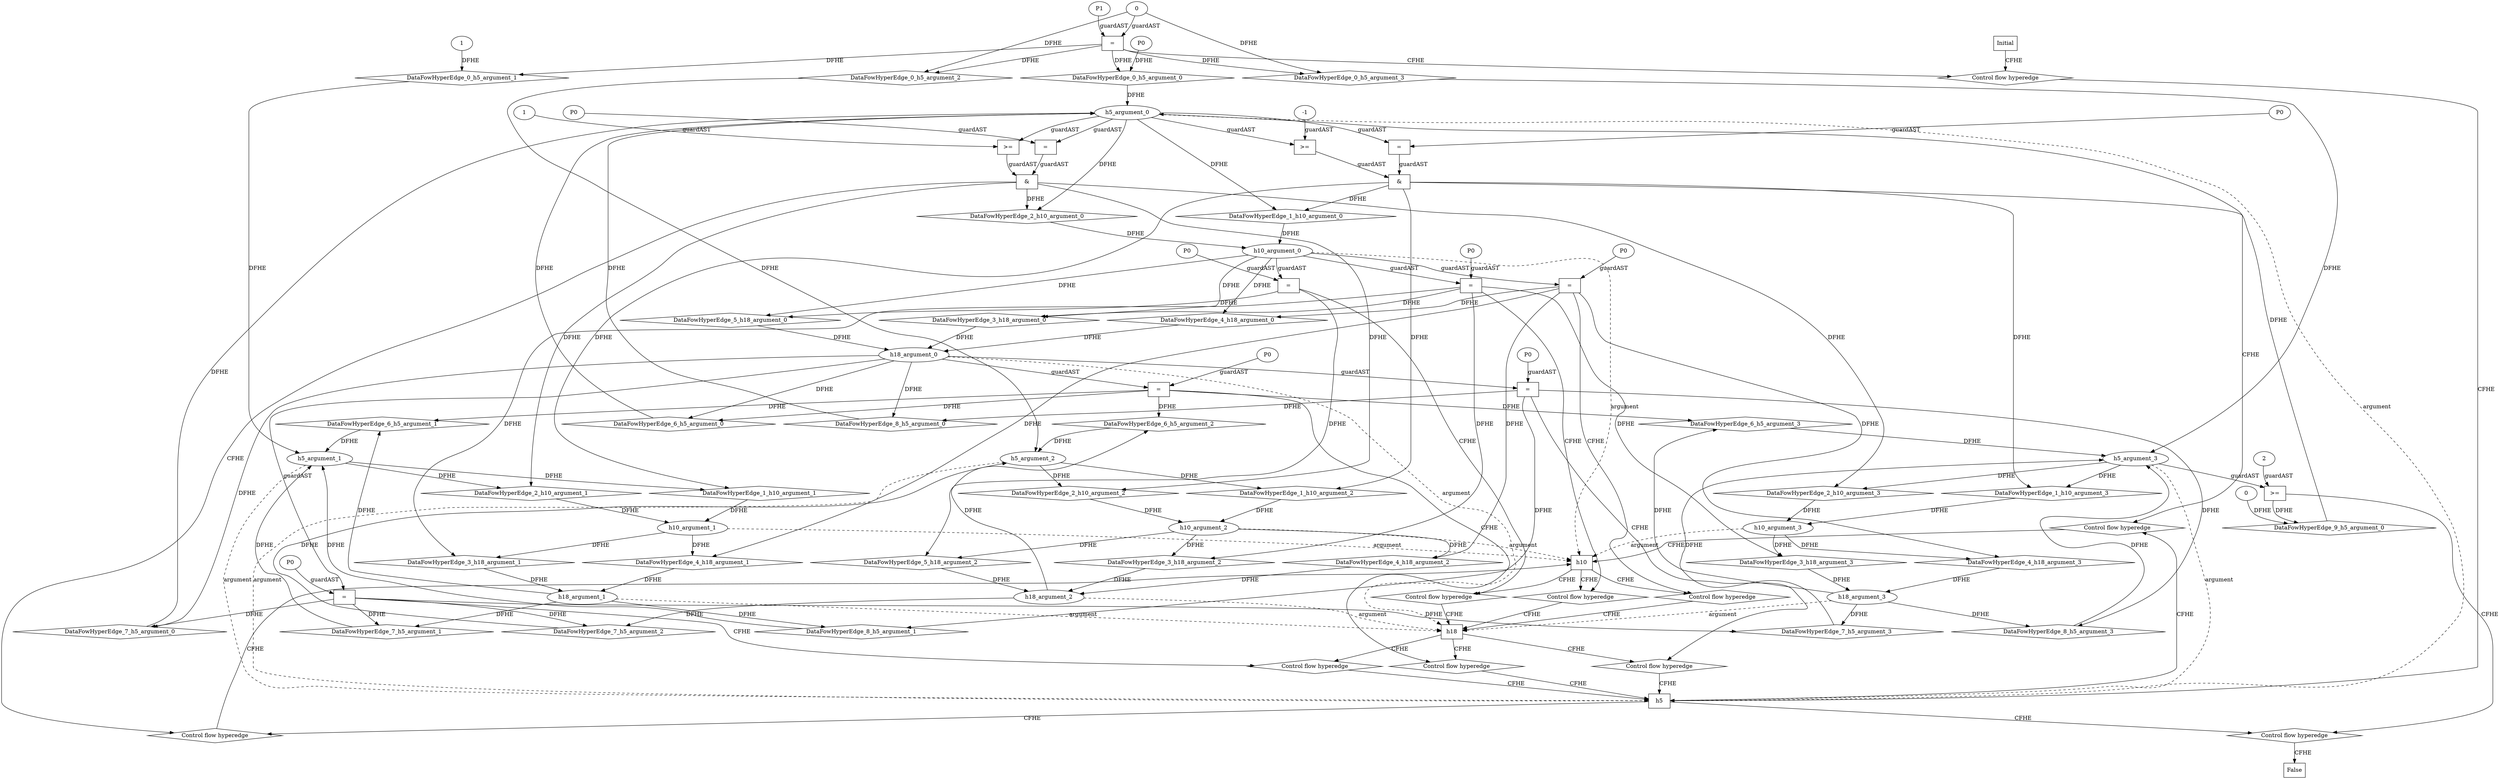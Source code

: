 // Horn Graph
digraph {
	"xxxh5___Initial_0xxxdataFlow_0_node_0" [label="P0"  nodeName="xxxh5___Initial_0xxxdataFlow_0_node_0" class=symbolicConstant GNNNodeID=4]
	"xxxh5___Initial_0xxxdataFlow1_node_0" [label="1"  nodeName="xxxh5___Initial_0xxxdataFlow1_node_0" class=IdealInt GNNNodeID=5]
	"xxxh5___Initial_0xxxdataFlow2_node_0" [label="0"  nodeName="xxxh5___Initial_0xxxdataFlow2_node_0" class=IdealInt GNNNodeID=6]
	"xxxh5___Initial_0xxxguard_0_node_0" [label="="  nodeName="xxxh5___Initial_0xxxguard_0_node_0" class=Operator GNNNodeID=7 shape=rect]
	"xxxh5___Initial_0xxxguard_0_node_1" [label="P1"  nodeName="xxxh5___Initial_0xxxguard_0_node_1" class=symbolicConstant GNNNodeID=8]
		"xxxh5___Initial_0xxxguard_0_node_1" -> "xxxh5___Initial_0xxxguard_0_node_0" [ label="guardAST"]
		"xxxh5___Initial_0xxxdataFlow2_node_0" -> "xxxh5___Initial_0xxxguard_0_node_0" [ label="guardAST"]
	"xxxh10___h5_1xxxguard_0_node_0" [label=">="  nodeName="xxxh10___h5_1xxxguard_0_node_0" class=Operator GNNNodeID=13 shape=rect]
	"xxxh10___h5_1xxxguard_0_node_1" [label="-1"  nodeName="xxxh10___h5_1xxxguard_0_node_1" class=IdealInt GNNNodeID=14]
		"xxxh10___h5_1xxxguard_0_node_1" -> "xxxh10___h5_1xxxguard_0_node_0" [ label="guardAST"]
		"h5_argument_0" -> "xxxh10___h5_1xxxguard_0_node_0" [ label="guardAST"]
	"xxxh10___h5_1xxxguard1_node_0" [label="="  nodeName="xxxh10___h5_1xxxguard1_node_0" class=Operator GNNNodeID=15 shape=rect]
	"xxxh10___h5_1xxxguard1_node_1" [label="P0"  nodeName="xxxh10___h5_1xxxguard1_node_1" class=symbolicConstant GNNNodeID=16]
		"xxxh10___h5_1xxxguard1_node_1" -> "xxxh10___h5_1xxxguard1_node_0" [ label="guardAST"]
		"h5_argument_0" -> "xxxh10___h5_1xxxguard1_node_0" [ label="guardAST"]
	"xxxh10___h5_2xxxguard_0_node_0" [label=">="  nodeName="xxxh10___h5_2xxxguard_0_node_0" class=Operator GNNNodeID=17 shape=rect]
	"xxxh10___h5_2xxxguard_0_node_2" [label="1"  nodeName="xxxh10___h5_2xxxguard_0_node_2" class=IdealInt GNNNodeID=18]
		"h5_argument_0" -> "xxxh10___h5_2xxxguard_0_node_0" [ label="guardAST"]
		"xxxh10___h5_2xxxguard_0_node_2" -> "xxxh10___h5_2xxxguard_0_node_0" [ label="guardAST"]
	"xxxh10___h5_2xxxguard1_node_0" [label="="  nodeName="xxxh10___h5_2xxxguard1_node_0" class=Operator GNNNodeID=19 shape=rect]
	"xxxh10___h5_2xxxguard1_node_1" [label="P0"  nodeName="xxxh10___h5_2xxxguard1_node_1" class=symbolicConstant GNNNodeID=20]
		"xxxh10___h5_2xxxguard1_node_1" -> "xxxh10___h5_2xxxguard1_node_0" [ label="guardAST"]
		"h5_argument_0" -> "xxxh10___h5_2xxxguard1_node_0" [ label="guardAST"]
	"xxxh18___h10_3xxxguard_0_node_0" [label="="  nodeName="xxxh18___h10_3xxxguard_0_node_0" class=Operator GNNNodeID=25 shape=rect]
	"xxxh18___h10_3xxxguard_0_node_1" [label="P0"  nodeName="xxxh18___h10_3xxxguard_0_node_1" class=symbolicConstant GNNNodeID=26]
		"xxxh18___h10_3xxxguard_0_node_1" -> "xxxh18___h10_3xxxguard_0_node_0" [ label="guardAST"]
		"h10_argument_0" -> "xxxh18___h10_3xxxguard_0_node_0" [ label="guardAST"]
	"xxxh18___h10_4xxxguard_0_node_0" [label="="  nodeName="xxxh18___h10_4xxxguard_0_node_0" class=Operator GNNNodeID=27 shape=rect]
	"xxxh18___h10_4xxxguard_0_node_1" [label="P0"  nodeName="xxxh18___h10_4xxxguard_0_node_1" class=symbolicConstant GNNNodeID=28]
		"xxxh18___h10_4xxxguard_0_node_1" -> "xxxh18___h10_4xxxguard_0_node_0" [ label="guardAST"]
		"h10_argument_0" -> "xxxh18___h10_4xxxguard_0_node_0" [ label="guardAST"]
	"xxxh18___h10_5xxxguard_0_node_0" [label="="  nodeName="xxxh18___h10_5xxxguard_0_node_0" class=Operator GNNNodeID=29 shape=rect]
	"xxxh18___h10_5xxxguard_0_node_1" [label="P0"  nodeName="xxxh18___h10_5xxxguard_0_node_1" class=symbolicConstant GNNNodeID=30]
		"xxxh18___h10_5xxxguard_0_node_1" -> "xxxh18___h10_5xxxguard_0_node_0" [ label="guardAST"]
		"h10_argument_0" -> "xxxh18___h10_5xxxguard_0_node_0" [ label="guardAST"]
	"xxxh5___h18_6xxxguard_0_node_0" [label="="  nodeName="xxxh5___h18_6xxxguard_0_node_0" class=Operator GNNNodeID=31 shape=rect]
	"xxxh5___h18_6xxxguard_0_node_1" [label="P0"  nodeName="xxxh5___h18_6xxxguard_0_node_1" class=symbolicConstant GNNNodeID=32]
		"xxxh5___h18_6xxxguard_0_node_1" -> "xxxh5___h18_6xxxguard_0_node_0" [ label="guardAST"]
		"h18_argument_0" -> "xxxh5___h18_6xxxguard_0_node_0" [ label="guardAST"]
	"xxxh5___h18_7xxxguard_0_node_0" [label="="  nodeName="xxxh5___h18_7xxxguard_0_node_0" class=Operator GNNNodeID=33 shape=rect]
	"xxxh5___h18_7xxxguard_0_node_1" [label="P0"  nodeName="xxxh5___h18_7xxxguard_0_node_1" class=symbolicConstant GNNNodeID=34]
		"xxxh5___h18_7xxxguard_0_node_1" -> "xxxh5___h18_7xxxguard_0_node_0" [ label="guardAST"]
		"h18_argument_0" -> "xxxh5___h18_7xxxguard_0_node_0" [ label="guardAST"]
	"xxxh5___h18_8xxxguard_0_node_0" [label="="  nodeName="xxxh5___h18_8xxxguard_0_node_0" class=Operator GNNNodeID=35 shape=rect]
	"xxxh5___h18_8xxxguard_0_node_1" [label="P0"  nodeName="xxxh5___h18_8xxxguard_0_node_1" class=symbolicConstant GNNNodeID=36]
		"xxxh5___h18_8xxxguard_0_node_1" -> "xxxh5___h18_8xxxguard_0_node_0" [ label="guardAST"]
		"h18_argument_0" -> "xxxh5___h18_8xxxguard_0_node_0" [ label="guardAST"]
	"xxxFALSE___h5_9xxxguard_0_node_0" [label=">="  nodeName="xxxFALSE___h5_9xxxguard_0_node_0" class=Operator GNNNodeID=37 shape=rect]
	"xxxFALSE___h5_9xxxguard_0_node_2" [label="2"  nodeName="xxxFALSE___h5_9xxxguard_0_node_2" class=IdealInt GNNNodeID=38]
		"h5_argument_3" -> "xxxFALSE___h5_9xxxguard_0_node_0" [ label="guardAST"]
		"xxxFALSE___h5_9xxxguard_0_node_2" -> "xxxFALSE___h5_9xxxguard_0_node_0" [ label="guardAST"]
	"h10" [label="h10"  nodeName="h10" class=CONTROL GNNNodeID=39 shape="rect"]
	"h18" [label="h18"  nodeName="h18" class=CONTROL GNNNodeID=40 shape="rect"]
	"h5" [label="h5"  nodeName="h5" class=CONTROL GNNNodeID=41 shape="rect"]
	"FALSE" [label="False"  nodeName=False class=CONTROL GNNNodeID=42 shape="rect"]
	"Initial" [label="Initial"  nodeName=Initial class=CONTROL GNNNodeID=43 shape="rect"]
	"ControlFowHyperEdge_0" [label="Control flow hyperedge"  hyperEdgeNodeID=0 nodeName=ControlFowHyperEdge_0 class=controlFlowHyperEdge shape="diamond"]
		"Initial" -> ControlFowHyperEdge_0 [ label="CFHE"]
		"ControlFowHyperEdge_0" -> "h5" [ label="CFHE"]
	"ControlFowHyperEdge_1" [label="Control flow hyperedge"  hyperEdgeNodeID=1 nodeName=ControlFowHyperEdge_1 class=controlFlowHyperEdge shape="diamond"]
		"h5" -> ControlFowHyperEdge_1 [ label="CFHE"]
		"ControlFowHyperEdge_1" -> "h10" [ label="CFHE"]
	"ControlFowHyperEdge_2" [label="Control flow hyperedge"  hyperEdgeNodeID=2 nodeName=ControlFowHyperEdge_2 class=controlFlowHyperEdge shape="diamond"]
		"h5" -> ControlFowHyperEdge_2 [ label="CFHE"]
		"ControlFowHyperEdge_2" -> "h10" [ label="CFHE"]
	"ControlFowHyperEdge_3" [label="Control flow hyperedge"  hyperEdgeNodeID=3 nodeName=ControlFowHyperEdge_3 class=controlFlowHyperEdge shape="diamond"]
		"h10" -> ControlFowHyperEdge_3 [ label="CFHE"]
		"ControlFowHyperEdge_3" -> "h18" [ label="CFHE"]
	"ControlFowHyperEdge_4" [label="Control flow hyperedge"  hyperEdgeNodeID=4 nodeName=ControlFowHyperEdge_4 class=controlFlowHyperEdge shape="diamond"]
		"h10" -> ControlFowHyperEdge_4 [ label="CFHE"]
		"ControlFowHyperEdge_4" -> "h18" [ label="CFHE"]
	"ControlFowHyperEdge_5" [label="Control flow hyperedge"  hyperEdgeNodeID=5 nodeName=ControlFowHyperEdge_5 class=controlFlowHyperEdge shape="diamond"]
		"h10" -> ControlFowHyperEdge_5 [ label="CFHE"]
		"ControlFowHyperEdge_5" -> "h18" [ label="CFHE"]
	"ControlFowHyperEdge_6" [label="Control flow hyperedge"  hyperEdgeNodeID=6 nodeName=ControlFowHyperEdge_6 class=controlFlowHyperEdge shape="diamond"]
		"h18" -> ControlFowHyperEdge_6 [ label="CFHE"]
		"ControlFowHyperEdge_6" -> "h5" [ label="CFHE"]
	"ControlFowHyperEdge_7" [label="Control flow hyperedge"  hyperEdgeNodeID=7 nodeName=ControlFowHyperEdge_7 class=controlFlowHyperEdge shape="diamond"]
		"h18" -> ControlFowHyperEdge_7 [ label="CFHE"]
		"ControlFowHyperEdge_7" -> "h5" [ label="CFHE"]
	"ControlFowHyperEdge_8" [label="Control flow hyperedge"  hyperEdgeNodeID=8 nodeName=ControlFowHyperEdge_8 class=controlFlowHyperEdge shape="diamond"]
		"h18" -> ControlFowHyperEdge_8 [ label="CFHE"]
		"ControlFowHyperEdge_8" -> "h5" [ label="CFHE"]
	"ControlFowHyperEdge_9" [label="Control flow hyperedge"  hyperEdgeNodeID=9 nodeName=ControlFowHyperEdge_9 class=controlFlowHyperEdge shape="diamond"]
		"h5" -> ControlFowHyperEdge_9 [ label="CFHE"]
		"ControlFowHyperEdge_9" -> "FALSE" [ label="CFHE"]
	"h5_argument_0" [label="h5_argument_0"  nodeName=argument0 class=argument shape=oval GNNNodeID=44 head="h5"]
		"h5_argument_0" -> "h5" [ label="argument" style=dashed]
	"h5_argument_1" [label="h5_argument_1"  nodeName=argument1 class=argument shape=oval GNNNodeID=44 head="h5"]
		"h5_argument_1" -> "h5" [ label="argument" style=dashed]
	"h5_argument_2" [label="h5_argument_2"  nodeName=argument2 class=argument shape=oval GNNNodeID=44 head="h5"]
		"h5_argument_2" -> "h5" [ label="argument" style=dashed]
	"h5_argument_3" [label="h5_argument_3"  nodeName=argument3 class=argument shape=oval GNNNodeID=44 head="h5"]
		"h5_argument_3" -> "h5" [ label="argument" style=dashed]
	"h10_argument_0" [label="h10_argument_0"  nodeName=argument0 class=argument shape=oval GNNNodeID=44 head="h10"]
		"h10_argument_0" -> "h10" [ label="argument" style=dashed]
	"h10_argument_1" [label="h10_argument_1"  nodeName=argument1 class=argument shape=oval GNNNodeID=44 head="h10"]
		"h10_argument_1" -> "h10" [ label="argument" style=dashed]
	"h10_argument_2" [label="h10_argument_2"  nodeName=argument2 class=argument shape=oval GNNNodeID=44 head="h10"]
		"h10_argument_2" -> "h10" [ label="argument" style=dashed]
	"h10_argument_3" [label="h10_argument_3"  nodeName=argument3 class=argument shape=oval GNNNodeID=44 head="h10"]
		"h10_argument_3" -> "h10" [ label="argument" style=dashed]
	"h18_argument_0" [label="h18_argument_0"  nodeName=argument0 class=argument shape=oval GNNNodeID=44 head="h18"]
		"h18_argument_0" -> "h18" [ label="argument" style=dashed]
	"h18_argument_1" [label="h18_argument_1"  nodeName=argument1 class=argument shape=oval GNNNodeID=44 head="h18"]
		"h18_argument_1" -> "h18" [ label="argument" style=dashed]
	"h18_argument_2" [label="h18_argument_2"  nodeName=argument2 class=argument shape=oval GNNNodeID=44 head="h18"]
		"h18_argument_2" -> "h18" [ label="argument" style=dashed]
	"h18_argument_3" [label="h18_argument_3"  nodeName=argument3 class=argument shape=oval GNNNodeID=44 head="h18"]
		"h18_argument_3" -> "h18" [ label="argument" style=dashed]
		"xxxh5___Initial_0xxxguard_0_node_0" -> "ControlFowHyperEdge_0" [ label="CFHE"]
	"xxxh10___h5_1xxx_and" [label="&"  andName="xxxh10___h5_1xxx_and" class=Operator shape=rect]
		"xxxh10___h5_1xxxguard_0_node_0" -> "xxxh10___h5_1xxx_and" [ label="guardAST"]
		"xxxh10___h5_1xxxguard1_node_0" -> "xxxh10___h5_1xxx_and" [ label="guardAST"]
		"xxxh10___h5_1xxx_and" -> "ControlFowHyperEdge_1" [ label="CFHE"]
	"xxxh10___h5_2xxx_and" [label="&"  andName="xxxh10___h5_2xxx_and" class=Operator shape=rect]
		"xxxh10___h5_2xxxguard_0_node_0" -> "xxxh10___h5_2xxx_and" [ label="guardAST"]
		"xxxh10___h5_2xxxguard1_node_0" -> "xxxh10___h5_2xxx_and" [ label="guardAST"]
		"xxxh10___h5_2xxx_and" -> "ControlFowHyperEdge_2" [ label="CFHE"]
		"xxxh18___h10_3xxxguard_0_node_0" -> "ControlFowHyperEdge_3" [ label="CFHE"]
		"xxxh18___h10_4xxxguard_0_node_0" -> "ControlFowHyperEdge_4" [ label="CFHE"]
		"xxxh18___h10_5xxxguard_0_node_0" -> "ControlFowHyperEdge_5" [ label="CFHE"]
		"xxxh5___h18_6xxxguard_0_node_0" -> "ControlFowHyperEdge_6" [ label="CFHE"]
		"xxxh5___h18_7xxxguard_0_node_0" -> "ControlFowHyperEdge_7" [ label="CFHE"]
		"xxxh5___h18_8xxxguard_0_node_0" -> "ControlFowHyperEdge_8" [ label="CFHE"]
		"xxxFALSE___h5_9xxxguard_0_node_0" -> "ControlFowHyperEdge_9" [ label="CFHE"]
	"xxxFALSE___h5_9xxxh5_argument_0_constant_0" [label="0"  nodeName="xxxFALSE___h5_9xxxh5_argument_0_constant_0" class=Constant]
	"DataFowHyperEdge_9_h5_argument_0" [label="DataFowHyperEdge_9_h5_argument_0"  nodeName="DataFowHyperEdge_9_h5_argument_0" class=DataFlowHyperedge shape=diamond]
		"DataFowHyperEdge_9_h5_argument_0" -> "h5_argument_0" [ label="DFHE"]
		"xxxFALSE___h5_9xxxguard_0_node_0" -> "DataFowHyperEdge_9_h5_argument_0" [ label="DFHE"]
		"xxxFALSE___h5_9xxxh5_argument_0_constant_0" -> "DataFowHyperEdge_9_h5_argument_0" [ label="DFHE"]
		"h5_argument_0" -> "DataFowHyperEdge_1_h10_argument_0" [ label="DFHE"]
	"DataFowHyperEdge_1_h10_argument_0" [label="DataFowHyperEdge_1_h10_argument_0"  nodeName="DataFowHyperEdge_1_h10_argument_0" class=DataFlowHyperedge shape=diamond]
		"DataFowHyperEdge_1_h10_argument_0" -> "h10_argument_0" [ label="DFHE"]
		"xxxh10___h5_1xxx_and" -> "DataFowHyperEdge_1_h10_argument_0" [ label="DFHE"]
		"h5_argument_1" -> "DataFowHyperEdge_1_h10_argument_1" [ label="DFHE"]
	"DataFowHyperEdge_1_h10_argument_1" [label="DataFowHyperEdge_1_h10_argument_1"  nodeName="DataFowHyperEdge_1_h10_argument_1" class=DataFlowHyperedge shape=diamond]
		"DataFowHyperEdge_1_h10_argument_1" -> "h10_argument_1" [ label="DFHE"]
		"xxxh10___h5_1xxx_and" -> "DataFowHyperEdge_1_h10_argument_1" [ label="DFHE"]
		"h5_argument_2" -> "DataFowHyperEdge_1_h10_argument_2" [ label="DFHE"]
	"DataFowHyperEdge_1_h10_argument_2" [label="DataFowHyperEdge_1_h10_argument_2"  nodeName="DataFowHyperEdge_1_h10_argument_2" class=DataFlowHyperedge shape=diamond]
		"DataFowHyperEdge_1_h10_argument_2" -> "h10_argument_2" [ label="DFHE"]
		"xxxh10___h5_1xxx_and" -> "DataFowHyperEdge_1_h10_argument_2" [ label="DFHE"]
		"h5_argument_3" -> "DataFowHyperEdge_1_h10_argument_3" [ label="DFHE"]
	"DataFowHyperEdge_1_h10_argument_3" [label="DataFowHyperEdge_1_h10_argument_3"  nodeName="DataFowHyperEdge_1_h10_argument_3" class=DataFlowHyperedge shape=diamond]
		"DataFowHyperEdge_1_h10_argument_3" -> "h10_argument_3" [ label="DFHE"]
		"xxxh10___h5_1xxx_and" -> "DataFowHyperEdge_1_h10_argument_3" [ label="DFHE"]
		"h5_argument_0" -> "DataFowHyperEdge_2_h10_argument_0" [ label="DFHE"]
	"DataFowHyperEdge_2_h10_argument_0" [label="DataFowHyperEdge_2_h10_argument_0"  nodeName="DataFowHyperEdge_2_h10_argument_0" class=DataFlowHyperedge shape=diamond]
		"DataFowHyperEdge_2_h10_argument_0" -> "h10_argument_0" [ label="DFHE"]
		"xxxh10___h5_2xxx_and" -> "DataFowHyperEdge_2_h10_argument_0" [ label="DFHE"]
		"h5_argument_1" -> "DataFowHyperEdge_2_h10_argument_1" [ label="DFHE"]
	"DataFowHyperEdge_2_h10_argument_1" [label="DataFowHyperEdge_2_h10_argument_1"  nodeName="DataFowHyperEdge_2_h10_argument_1" class=DataFlowHyperedge shape=diamond]
		"DataFowHyperEdge_2_h10_argument_1" -> "h10_argument_1" [ label="DFHE"]
		"xxxh10___h5_2xxx_and" -> "DataFowHyperEdge_2_h10_argument_1" [ label="DFHE"]
		"h5_argument_2" -> "DataFowHyperEdge_2_h10_argument_2" [ label="DFHE"]
	"DataFowHyperEdge_2_h10_argument_2" [label="DataFowHyperEdge_2_h10_argument_2"  nodeName="DataFowHyperEdge_2_h10_argument_2" class=DataFlowHyperedge shape=diamond]
		"DataFowHyperEdge_2_h10_argument_2" -> "h10_argument_2" [ label="DFHE"]
		"xxxh10___h5_2xxx_and" -> "DataFowHyperEdge_2_h10_argument_2" [ label="DFHE"]
		"h5_argument_3" -> "DataFowHyperEdge_2_h10_argument_3" [ label="DFHE"]
	"DataFowHyperEdge_2_h10_argument_3" [label="DataFowHyperEdge_2_h10_argument_3"  nodeName="DataFowHyperEdge_2_h10_argument_3" class=DataFlowHyperedge shape=diamond]
		"DataFowHyperEdge_2_h10_argument_3" -> "h10_argument_3" [ label="DFHE"]
		"xxxh10___h5_2xxx_and" -> "DataFowHyperEdge_2_h10_argument_3" [ label="DFHE"]
		"h10_argument_0" -> "DataFowHyperEdge_3_h18_argument_0" [ label="DFHE"]
	"DataFowHyperEdge_3_h18_argument_0" [label="DataFowHyperEdge_3_h18_argument_0"  nodeName="DataFowHyperEdge_3_h18_argument_0" class=DataFlowHyperedge shape=diamond]
		"DataFowHyperEdge_3_h18_argument_0" -> "h18_argument_0" [ label="DFHE"]
		"xxxh18___h10_3xxxguard_0_node_0" -> "DataFowHyperEdge_3_h18_argument_0" [ label="DFHE"]
		"h10_argument_1" -> "DataFowHyperEdge_3_h18_argument_1" [ label="DFHE"]
	"DataFowHyperEdge_3_h18_argument_1" [label="DataFowHyperEdge_3_h18_argument_1"  nodeName="DataFowHyperEdge_3_h18_argument_1" class=DataFlowHyperedge shape=diamond]
		"DataFowHyperEdge_3_h18_argument_1" -> "h18_argument_1" [ label="DFHE"]
		"xxxh18___h10_3xxxguard_0_node_0" -> "DataFowHyperEdge_3_h18_argument_1" [ label="DFHE"]
		"h10_argument_2" -> "DataFowHyperEdge_3_h18_argument_2" [ label="DFHE"]
	"DataFowHyperEdge_3_h18_argument_2" [label="DataFowHyperEdge_3_h18_argument_2"  nodeName="DataFowHyperEdge_3_h18_argument_2" class=DataFlowHyperedge shape=diamond]
		"DataFowHyperEdge_3_h18_argument_2" -> "h18_argument_2" [ label="DFHE"]
		"xxxh18___h10_3xxxguard_0_node_0" -> "DataFowHyperEdge_3_h18_argument_2" [ label="DFHE"]
		"h10_argument_3" -> "DataFowHyperEdge_3_h18_argument_3" [ label="DFHE"]
	"DataFowHyperEdge_3_h18_argument_3" [label="DataFowHyperEdge_3_h18_argument_3"  nodeName="DataFowHyperEdge_3_h18_argument_3" class=DataFlowHyperedge shape=diamond]
		"DataFowHyperEdge_3_h18_argument_3" -> "h18_argument_3" [ label="DFHE"]
		"xxxh18___h10_3xxxguard_0_node_0" -> "DataFowHyperEdge_3_h18_argument_3" [ label="DFHE"]
		"h10_argument_0" -> "DataFowHyperEdge_4_h18_argument_0" [ label="DFHE"]
	"DataFowHyperEdge_4_h18_argument_0" [label="DataFowHyperEdge_4_h18_argument_0"  nodeName="DataFowHyperEdge_4_h18_argument_0" class=DataFlowHyperedge shape=diamond]
		"DataFowHyperEdge_4_h18_argument_0" -> "h18_argument_0" [ label="DFHE"]
		"xxxh18___h10_4xxxguard_0_node_0" -> "DataFowHyperEdge_4_h18_argument_0" [ label="DFHE"]
		"h10_argument_1" -> "DataFowHyperEdge_4_h18_argument_1" [ label="DFHE"]
	"DataFowHyperEdge_4_h18_argument_1" [label="DataFowHyperEdge_4_h18_argument_1"  nodeName="DataFowHyperEdge_4_h18_argument_1" class=DataFlowHyperedge shape=diamond]
		"DataFowHyperEdge_4_h18_argument_1" -> "h18_argument_1" [ label="DFHE"]
		"xxxh18___h10_4xxxguard_0_node_0" -> "DataFowHyperEdge_4_h18_argument_1" [ label="DFHE"]
		"h10_argument_2" -> "DataFowHyperEdge_4_h18_argument_2" [ label="DFHE"]
	"DataFowHyperEdge_4_h18_argument_2" [label="DataFowHyperEdge_4_h18_argument_2"  nodeName="DataFowHyperEdge_4_h18_argument_2" class=DataFlowHyperedge shape=diamond]
		"DataFowHyperEdge_4_h18_argument_2" -> "h18_argument_2" [ label="DFHE"]
		"xxxh18___h10_4xxxguard_0_node_0" -> "DataFowHyperEdge_4_h18_argument_2" [ label="DFHE"]
		"h10_argument_3" -> "DataFowHyperEdge_4_h18_argument_3" [ label="DFHE"]
	"DataFowHyperEdge_4_h18_argument_3" [label="DataFowHyperEdge_4_h18_argument_3"  nodeName="DataFowHyperEdge_4_h18_argument_3" class=DataFlowHyperedge shape=diamond]
		"DataFowHyperEdge_4_h18_argument_3" -> "h18_argument_3" [ label="DFHE"]
		"xxxh18___h10_4xxxguard_0_node_0" -> "DataFowHyperEdge_4_h18_argument_3" [ label="DFHE"]
		"h10_argument_0" -> "DataFowHyperEdge_5_h18_argument_0" [ label="DFHE"]
	"DataFowHyperEdge_5_h18_argument_0" [label="DataFowHyperEdge_5_h18_argument_0"  nodeName="DataFowHyperEdge_5_h18_argument_0" class=DataFlowHyperedge shape=diamond]
		"DataFowHyperEdge_5_h18_argument_0" -> "h18_argument_0" [ label="DFHE"]
		"xxxh18___h10_5xxxguard_0_node_0" -> "DataFowHyperEdge_5_h18_argument_0" [ label="DFHE"]
		"h10_argument_2" -> "DataFowHyperEdge_5_h18_argument_2" [ label="DFHE"]
	"DataFowHyperEdge_5_h18_argument_2" [label="DataFowHyperEdge_5_h18_argument_2"  nodeName="DataFowHyperEdge_5_h18_argument_2" class=DataFlowHyperedge shape=diamond]
		"DataFowHyperEdge_5_h18_argument_2" -> "h18_argument_2" [ label="DFHE"]
		"xxxh18___h10_5xxxguard_0_node_0" -> "DataFowHyperEdge_5_h18_argument_2" [ label="DFHE"]
		"h18_argument_0" -> "DataFowHyperEdge_6_h5_argument_0" [ label="DFHE"]
	"DataFowHyperEdge_6_h5_argument_0" [label="DataFowHyperEdge_6_h5_argument_0"  nodeName="DataFowHyperEdge_6_h5_argument_0" class=DataFlowHyperedge shape=diamond]
		"DataFowHyperEdge_6_h5_argument_0" -> "h5_argument_0" [ label="DFHE"]
		"xxxh5___h18_6xxxguard_0_node_0" -> "DataFowHyperEdge_6_h5_argument_0" [ label="DFHE"]
		"h18_argument_1" -> "DataFowHyperEdge_6_h5_argument_1" [ label="DFHE"]
	"DataFowHyperEdge_6_h5_argument_1" [label="DataFowHyperEdge_6_h5_argument_1"  nodeName="DataFowHyperEdge_6_h5_argument_1" class=DataFlowHyperedge shape=diamond]
		"DataFowHyperEdge_6_h5_argument_1" -> "h5_argument_1" [ label="DFHE"]
		"xxxh5___h18_6xxxguard_0_node_0" -> "DataFowHyperEdge_6_h5_argument_1" [ label="DFHE"]
		"h18_argument_2" -> "DataFowHyperEdge_6_h5_argument_2" [ label="DFHE"]
	"DataFowHyperEdge_6_h5_argument_2" [label="DataFowHyperEdge_6_h5_argument_2"  nodeName="DataFowHyperEdge_6_h5_argument_2" class=DataFlowHyperedge shape=diamond]
		"DataFowHyperEdge_6_h5_argument_2" -> "h5_argument_2" [ label="DFHE"]
		"xxxh5___h18_6xxxguard_0_node_0" -> "DataFowHyperEdge_6_h5_argument_2" [ label="DFHE"]
		"h18_argument_3" -> "DataFowHyperEdge_6_h5_argument_3" [ label="DFHE"]
	"DataFowHyperEdge_6_h5_argument_3" [label="DataFowHyperEdge_6_h5_argument_3"  nodeName="DataFowHyperEdge_6_h5_argument_3" class=DataFlowHyperedge shape=diamond]
		"DataFowHyperEdge_6_h5_argument_3" -> "h5_argument_3" [ label="DFHE"]
		"xxxh5___h18_6xxxguard_0_node_0" -> "DataFowHyperEdge_6_h5_argument_3" [ label="DFHE"]
		"h18_argument_0" -> "DataFowHyperEdge_7_h5_argument_0" [ label="DFHE"]
	"DataFowHyperEdge_7_h5_argument_0" [label="DataFowHyperEdge_7_h5_argument_0"  nodeName="DataFowHyperEdge_7_h5_argument_0" class=DataFlowHyperedge shape=diamond]
		"DataFowHyperEdge_7_h5_argument_0" -> "h5_argument_0" [ label="DFHE"]
		"xxxh5___h18_7xxxguard_0_node_0" -> "DataFowHyperEdge_7_h5_argument_0" [ label="DFHE"]
		"h18_argument_1" -> "DataFowHyperEdge_7_h5_argument_1" [ label="DFHE"]
	"DataFowHyperEdge_7_h5_argument_1" [label="DataFowHyperEdge_7_h5_argument_1"  nodeName="DataFowHyperEdge_7_h5_argument_1" class=DataFlowHyperedge shape=diamond]
		"DataFowHyperEdge_7_h5_argument_1" -> "h5_argument_1" [ label="DFHE"]
		"xxxh5___h18_7xxxguard_0_node_0" -> "DataFowHyperEdge_7_h5_argument_1" [ label="DFHE"]
		"h18_argument_2" -> "DataFowHyperEdge_7_h5_argument_2" [ label="DFHE"]
	"DataFowHyperEdge_7_h5_argument_2" [label="DataFowHyperEdge_7_h5_argument_2"  nodeName="DataFowHyperEdge_7_h5_argument_2" class=DataFlowHyperedge shape=diamond]
		"DataFowHyperEdge_7_h5_argument_2" -> "h5_argument_2" [ label="DFHE"]
		"xxxh5___h18_7xxxguard_0_node_0" -> "DataFowHyperEdge_7_h5_argument_2" [ label="DFHE"]
		"h18_argument_3" -> "DataFowHyperEdge_7_h5_argument_3" [ label="DFHE"]
	"DataFowHyperEdge_7_h5_argument_3" [label="DataFowHyperEdge_7_h5_argument_3"  nodeName="DataFowHyperEdge_7_h5_argument_3" class=DataFlowHyperedge shape=diamond]
		"DataFowHyperEdge_7_h5_argument_3" -> "h5_argument_3" [ label="DFHE"]
		"xxxh5___h18_7xxxguard_0_node_0" -> "DataFowHyperEdge_7_h5_argument_3" [ label="DFHE"]
		"h18_argument_0" -> "DataFowHyperEdge_8_h5_argument_0" [ label="DFHE"]
	"DataFowHyperEdge_8_h5_argument_0" [label="DataFowHyperEdge_8_h5_argument_0"  nodeName="DataFowHyperEdge_8_h5_argument_0" class=DataFlowHyperedge shape=diamond]
		"DataFowHyperEdge_8_h5_argument_0" -> "h5_argument_0" [ label="DFHE"]
		"xxxh5___h18_8xxxguard_0_node_0" -> "DataFowHyperEdge_8_h5_argument_0" [ label="DFHE"]
		"h18_argument_1" -> "DataFowHyperEdge_8_h5_argument_1" [ label="DFHE"]
	"DataFowHyperEdge_8_h5_argument_1" [label="DataFowHyperEdge_8_h5_argument_1"  nodeName="DataFowHyperEdge_8_h5_argument_1" class=DataFlowHyperedge shape=diamond]
		"DataFowHyperEdge_8_h5_argument_1" -> "h5_argument_1" [ label="DFHE"]
		"xxxh5___h18_8xxxguard_0_node_0" -> "DataFowHyperEdge_8_h5_argument_1" [ label="DFHE"]
		"h18_argument_3" -> "DataFowHyperEdge_8_h5_argument_3" [ label="DFHE"]
	"DataFowHyperEdge_8_h5_argument_3" [label="DataFowHyperEdge_8_h5_argument_3"  nodeName="DataFowHyperEdge_8_h5_argument_3" class=DataFlowHyperedge shape=diamond]
		"DataFowHyperEdge_8_h5_argument_3" -> "h5_argument_3" [ label="DFHE"]
		"xxxh5___h18_8xxxguard_0_node_0" -> "DataFowHyperEdge_8_h5_argument_3" [ label="DFHE"]
	"DataFowHyperEdge_0_h5_argument_0" [label="DataFowHyperEdge_0_h5_argument_0"  nodeName="DataFowHyperEdge_0_h5_argument_0" class=DataFlowHyperedge shape=diamond]
		"DataFowHyperEdge_0_h5_argument_0" -> "h5_argument_0" [ label="DFHE"]
		"xxxh5___Initial_0xxxguard_0_node_0" -> "DataFowHyperEdge_0_h5_argument_0" [ label="DFHE"]
		"xxxh5___Initial_0xxxdataFlow_0_node_0" -> "DataFowHyperEdge_0_h5_argument_0" [ label="DFHE"]
	"DataFowHyperEdge_0_h5_argument_1" [label="DataFowHyperEdge_0_h5_argument_1"  nodeName="DataFowHyperEdge_0_h5_argument_1" class=DataFlowHyperedge shape=diamond]
		"DataFowHyperEdge_0_h5_argument_1" -> "h5_argument_1" [ label="DFHE"]
		"xxxh5___Initial_0xxxguard_0_node_0" -> "DataFowHyperEdge_0_h5_argument_1" [ label="DFHE"]
		"xxxh5___Initial_0xxxdataFlow1_node_0" -> "DataFowHyperEdge_0_h5_argument_1" [ label="DFHE"]
	"DataFowHyperEdge_0_h5_argument_2" [label="DataFowHyperEdge_0_h5_argument_2"  nodeName="DataFowHyperEdge_0_h5_argument_2" class=DataFlowHyperedge shape=diamond]
		"DataFowHyperEdge_0_h5_argument_2" -> "h5_argument_2" [ label="DFHE"]
		"xxxh5___Initial_0xxxguard_0_node_0" -> "DataFowHyperEdge_0_h5_argument_2" [ label="DFHE"]
		"xxxh5___Initial_0xxxdataFlow2_node_0" -> "DataFowHyperEdge_0_h5_argument_2" [ label="DFHE"]
	"DataFowHyperEdge_0_h5_argument_3" [label="DataFowHyperEdge_0_h5_argument_3"  nodeName="DataFowHyperEdge_0_h5_argument_3" class=DataFlowHyperedge shape=diamond]
		"DataFowHyperEdge_0_h5_argument_3" -> "h5_argument_3" [ label="DFHE"]
		"xxxh5___Initial_0xxxguard_0_node_0" -> "DataFowHyperEdge_0_h5_argument_3" [ label="DFHE"]
		"xxxh5___Initial_0xxxdataFlow2_node_0" -> "DataFowHyperEdge_0_h5_argument_3" [ label="DFHE"]
}
